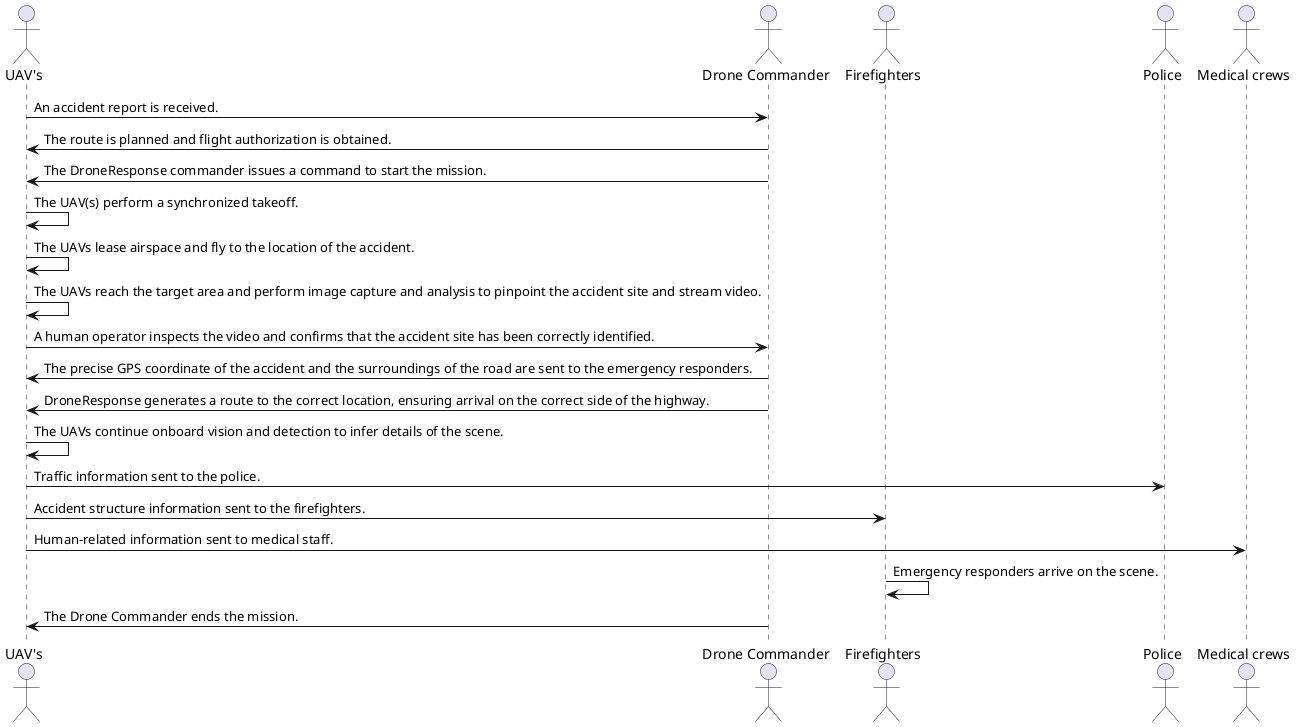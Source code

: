 @startuml "Provide surveillance and information about a traffic accident"

actor "UAV's" as UAVs
actor "Drone Commander" as Commander
actor "Firefighters" as Firefighters
actor "Police" as Police
actor "Medical crews" as MedicalCrews

UAVs -> Commander: An accident report is received.
Commander -> UAVs: The route is planned and flight authorization is obtained.
Commander -> UAVs: The DroneResponse commander issues a command to start the mission.
UAVs -> UAVs: The UAV(s) perform a synchronized takeoff.
UAVs -> UAVs: The UAVs lease airspace and fly to the location of the accident.
UAVs -> UAVs: The UAVs reach the target area and perform image capture and analysis to pinpoint the accident site and stream video.
UAVs -> Commander: A human operator inspects the video and confirms that the accident site has been correctly identified.
Commander -> UAVs: The precise GPS coordinate of the accident and the surroundings of the road are sent to the emergency responders.
Commander -> UAVs: DroneResponse generates a route to the correct location, ensuring arrival on the correct side of the highway.
UAVs -> UAVs: The UAVs continue onboard vision and detection to infer details of the scene.
UAVs -> Police: Traffic information sent to the police.
UAVs -> Firefighters: Accident structure information sent to the firefighters.
UAVs -> MedicalCrews: Human-related information sent to medical staff.
Firefighters -> Firefighters: Emergency responders arrive on the scene.
Commander -> UAVs: The Drone Commander ends the mission.

@enduml
